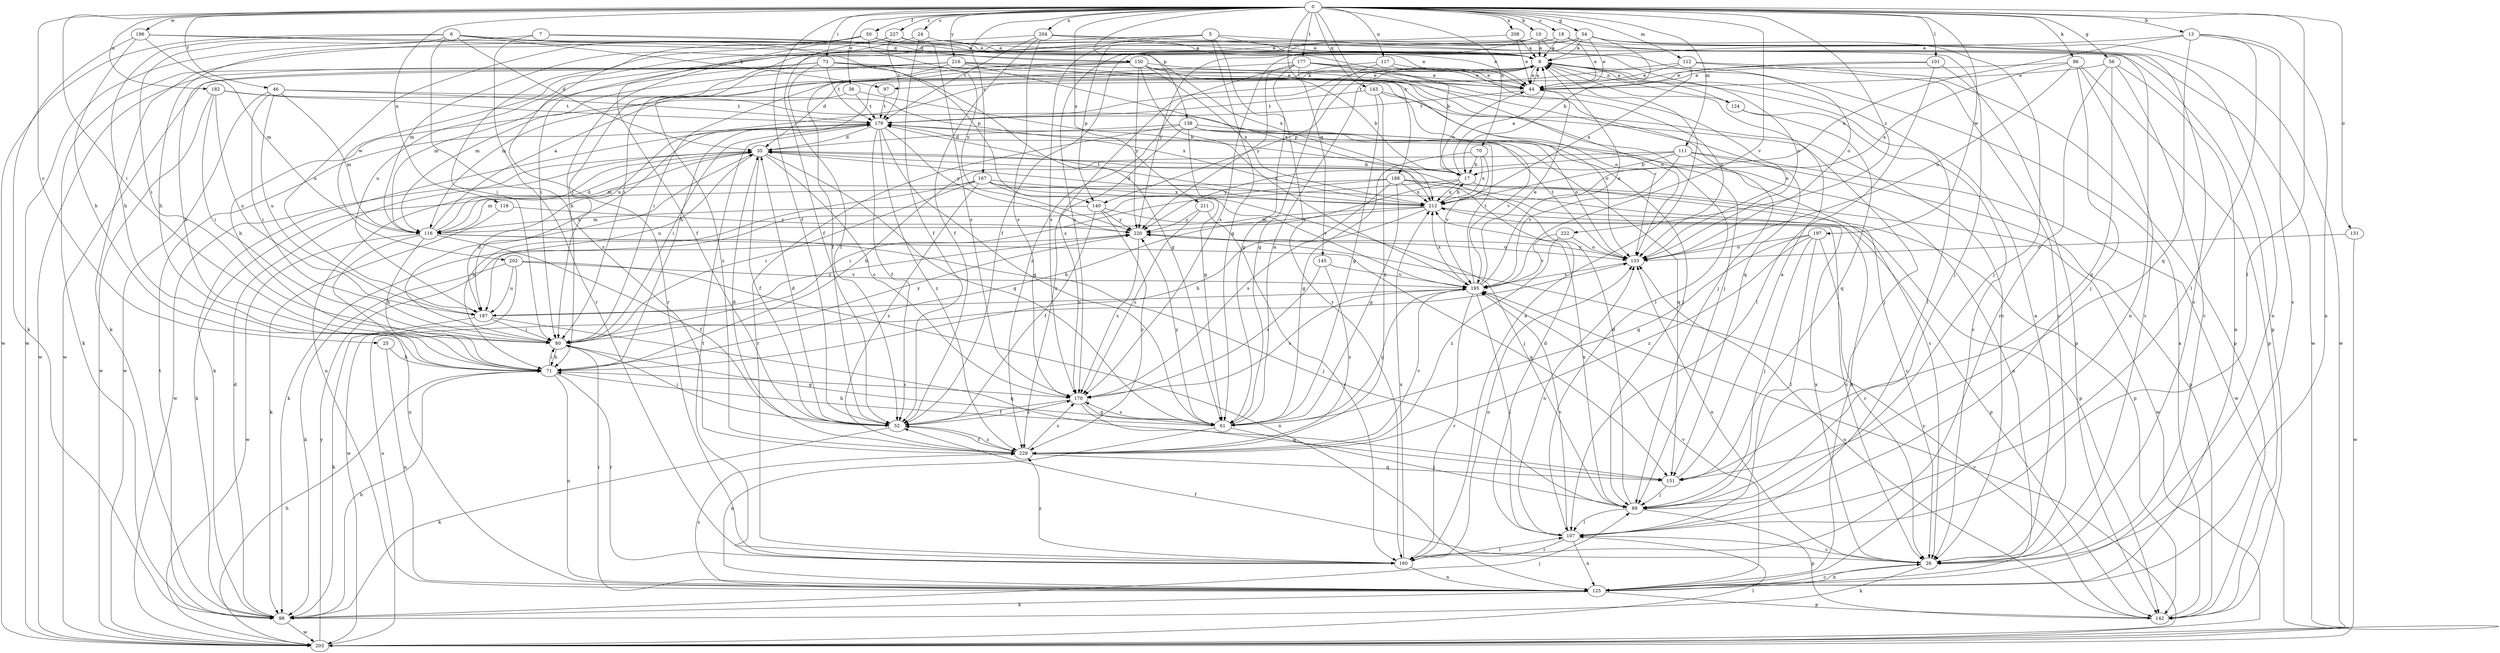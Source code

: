 strict digraph  {
0;
5;
6;
7;
8;
10;
13;
17;
18;
24;
25;
26;
35;
36;
44;
46;
50;
52;
54;
56;
61;
70;
71;
73;
80;
89;
96;
97;
98;
101;
107;
111;
112;
116;
117;
118;
124;
125;
131;
133;
138;
140;
142;
143;
145;
150;
151;
160;
167;
170;
177;
179;
182;
187;
188;
195;
196;
197;
202;
203;
204;
208;
211;
212;
216;
220;
222;
227;
229;
0 -> 10  [label=b];
0 -> 13  [label=b];
0 -> 18  [label=c];
0 -> 24  [label=c];
0 -> 25  [label=c];
0 -> 36  [label=e];
0 -> 46  [label=f];
0 -> 50  [label=f];
0 -> 52  [label=f];
0 -> 54  [label=g];
0 -> 56  [label=g];
0 -> 70  [label=h];
0 -> 73  [label=i];
0 -> 80  [label=i];
0 -> 96  [label=k];
0 -> 101  [label=l];
0 -> 107  [label=l];
0 -> 111  [label=m];
0 -> 112  [label=m];
0 -> 117  [label=n];
0 -> 118  [label=n];
0 -> 131  [label=o];
0 -> 138  [label=p];
0 -> 143  [label=q];
0 -> 145  [label=q];
0 -> 167  [label=s];
0 -> 177  [label=t];
0 -> 182  [label=u];
0 -> 188  [label=v];
0 -> 195  [label=v];
0 -> 196  [label=w];
0 -> 197  [label=w];
0 -> 204  [label=x];
0 -> 208  [label=x];
0 -> 211  [label=x];
0 -> 216  [label=y];
0 -> 222  [label=z];
0 -> 227  [label=z];
5 -> 8  [label=a];
5 -> 61  [label=g];
5 -> 71  [label=h];
5 -> 89  [label=j];
5 -> 160  [label=r];
5 -> 170  [label=s];
5 -> 202  [label=w];
6 -> 35  [label=d];
6 -> 71  [label=h];
6 -> 80  [label=i];
6 -> 97  [label=k];
6 -> 140  [label=p];
6 -> 150  [label=q];
6 -> 203  [label=w];
6 -> 229  [label=z];
7 -> 44  [label=e];
7 -> 150  [label=q];
7 -> 160  [label=r];
7 -> 203  [label=w];
8 -> 44  [label=e];
8 -> 80  [label=i];
8 -> 97  [label=k];
8 -> 107  [label=l];
8 -> 124  [label=n];
8 -> 140  [label=p];
8 -> 229  [label=z];
10 -> 8  [label=a];
10 -> 133  [label=o];
10 -> 140  [label=p];
10 -> 187  [label=u];
10 -> 203  [label=w];
10 -> 220  [label=y];
13 -> 8  [label=a];
13 -> 26  [label=c];
13 -> 107  [label=l];
13 -> 125  [label=n];
13 -> 151  [label=q];
13 -> 212  [label=x];
17 -> 8  [label=a];
17 -> 44  [label=e];
17 -> 71  [label=h];
17 -> 80  [label=i];
17 -> 125  [label=n];
17 -> 212  [label=x];
18 -> 8  [label=a];
18 -> 26  [label=c];
18 -> 44  [label=e];
18 -> 80  [label=i];
18 -> 125  [label=n];
18 -> 170  [label=s];
24 -> 8  [label=a];
24 -> 52  [label=f];
24 -> 116  [label=m];
25 -> 71  [label=h];
25 -> 125  [label=n];
26 -> 8  [label=a];
26 -> 52  [label=f];
26 -> 98  [label=k];
26 -> 125  [label=n];
26 -> 133  [label=o];
26 -> 212  [label=x];
35 -> 17  [label=b];
35 -> 52  [label=f];
35 -> 61  [label=g];
35 -> 116  [label=m];
35 -> 125  [label=n];
35 -> 170  [label=s];
35 -> 187  [label=u];
35 -> 203  [label=w];
36 -> 17  [label=b];
36 -> 71  [label=h];
36 -> 179  [label=t];
44 -> 8  [label=a];
44 -> 133  [label=o];
44 -> 179  [label=t];
46 -> 80  [label=i];
46 -> 116  [label=m];
46 -> 179  [label=t];
46 -> 187  [label=u];
46 -> 203  [label=w];
46 -> 212  [label=x];
50 -> 8  [label=a];
50 -> 17  [label=b];
50 -> 52  [label=f];
50 -> 71  [label=h];
50 -> 133  [label=o];
50 -> 160  [label=r];
50 -> 187  [label=u];
50 -> 220  [label=y];
52 -> 35  [label=d];
52 -> 80  [label=i];
52 -> 98  [label=k];
52 -> 170  [label=s];
52 -> 229  [label=z];
54 -> 8  [label=a];
54 -> 17  [label=b];
54 -> 44  [label=e];
54 -> 52  [label=f];
54 -> 80  [label=i];
54 -> 89  [label=j];
54 -> 125  [label=n];
54 -> 170  [label=s];
54 -> 203  [label=w];
56 -> 26  [label=c];
56 -> 44  [label=e];
56 -> 125  [label=n];
56 -> 151  [label=q];
56 -> 160  [label=r];
61 -> 8  [label=a];
61 -> 71  [label=h];
61 -> 89  [label=j];
61 -> 125  [label=n];
61 -> 170  [label=s];
61 -> 220  [label=y];
70 -> 17  [label=b];
70 -> 61  [label=g];
70 -> 195  [label=v];
70 -> 212  [label=x];
71 -> 80  [label=i];
71 -> 125  [label=n];
71 -> 160  [label=r];
71 -> 170  [label=s];
73 -> 44  [label=e];
73 -> 52  [label=f];
73 -> 61  [label=g];
73 -> 89  [label=j];
73 -> 98  [label=k];
73 -> 116  [label=m];
73 -> 179  [label=t];
80 -> 35  [label=d];
80 -> 61  [label=g];
80 -> 71  [label=h];
80 -> 220  [label=y];
89 -> 35  [label=d];
89 -> 107  [label=l];
89 -> 142  [label=p];
89 -> 212  [label=x];
96 -> 26  [label=c];
96 -> 44  [label=e];
96 -> 89  [label=j];
96 -> 133  [label=o];
96 -> 142  [label=p];
96 -> 212  [label=x];
97 -> 179  [label=t];
98 -> 35  [label=d];
98 -> 71  [label=h];
98 -> 89  [label=j];
98 -> 179  [label=t];
98 -> 203  [label=w];
101 -> 44  [label=e];
101 -> 107  [label=l];
101 -> 142  [label=p];
101 -> 187  [label=u];
107 -> 26  [label=c];
107 -> 35  [label=d];
107 -> 125  [label=n];
107 -> 133  [label=o];
107 -> 160  [label=r];
107 -> 195  [label=v];
111 -> 17  [label=b];
111 -> 71  [label=h];
111 -> 125  [label=n];
111 -> 142  [label=p];
111 -> 195  [label=v];
111 -> 203  [label=w];
111 -> 220  [label=y];
112 -> 26  [label=c];
112 -> 44  [label=e];
112 -> 142  [label=p];
112 -> 179  [label=t];
112 -> 212  [label=x];
116 -> 8  [label=a];
116 -> 35  [label=d];
116 -> 52  [label=f];
116 -> 71  [label=h];
116 -> 89  [label=j];
116 -> 125  [label=n];
116 -> 151  [label=q];
116 -> 203  [label=w];
117 -> 44  [label=e];
117 -> 61  [label=g];
117 -> 71  [label=h];
117 -> 133  [label=o];
118 -> 98  [label=k];
118 -> 220  [label=y];
124 -> 8  [label=a];
124 -> 26  [label=c];
124 -> 151  [label=q];
125 -> 26  [label=c];
125 -> 80  [label=i];
125 -> 98  [label=k];
125 -> 142  [label=p];
125 -> 195  [label=v];
125 -> 229  [label=z];
131 -> 133  [label=o];
131 -> 203  [label=w];
133 -> 179  [label=t];
133 -> 195  [label=v];
133 -> 220  [label=y];
138 -> 26  [label=c];
138 -> 35  [label=d];
138 -> 61  [label=g];
138 -> 133  [label=o];
138 -> 160  [label=r];
138 -> 195  [label=v];
138 -> 229  [label=z];
140 -> 26  [label=c];
140 -> 52  [label=f];
140 -> 116  [label=m];
140 -> 220  [label=y];
140 -> 229  [label=z];
142 -> 8  [label=a];
142 -> 133  [label=o];
142 -> 220  [label=y];
143 -> 61  [label=g];
143 -> 89  [label=j];
143 -> 133  [label=o];
143 -> 179  [label=t];
143 -> 229  [label=z];
145 -> 170  [label=s];
145 -> 195  [label=v];
145 -> 229  [label=z];
150 -> 44  [label=e];
150 -> 52  [label=f];
150 -> 107  [label=l];
150 -> 116  [label=m];
150 -> 151  [label=q];
150 -> 195  [label=v];
150 -> 203  [label=w];
150 -> 212  [label=x];
150 -> 220  [label=y];
151 -> 8  [label=a];
151 -> 89  [label=j];
160 -> 8  [label=a];
160 -> 107  [label=l];
160 -> 125  [label=n];
160 -> 133  [label=o];
160 -> 179  [label=t];
160 -> 212  [label=x];
160 -> 229  [label=z];
167 -> 71  [label=h];
167 -> 80  [label=i];
167 -> 89  [label=j];
167 -> 98  [label=k];
167 -> 142  [label=p];
167 -> 195  [label=v];
167 -> 212  [label=x];
167 -> 229  [label=z];
170 -> 52  [label=f];
170 -> 61  [label=g];
170 -> 151  [label=q];
177 -> 17  [label=b];
177 -> 35  [label=d];
177 -> 44  [label=e];
177 -> 61  [label=g];
177 -> 89  [label=j];
177 -> 133  [label=o];
177 -> 170  [label=s];
177 -> 220  [label=y];
179 -> 35  [label=d];
179 -> 52  [label=f];
179 -> 61  [label=g];
179 -> 80  [label=i];
179 -> 98  [label=k];
179 -> 151  [label=q];
179 -> 187  [label=u];
179 -> 220  [label=y];
179 -> 229  [label=z];
182 -> 80  [label=i];
182 -> 89  [label=j];
182 -> 179  [label=t];
182 -> 187  [label=u];
182 -> 203  [label=w];
187 -> 80  [label=i];
187 -> 98  [label=k];
187 -> 151  [label=q];
187 -> 220  [label=y];
188 -> 26  [label=c];
188 -> 61  [label=g];
188 -> 98  [label=k];
188 -> 116  [label=m];
188 -> 142  [label=p];
188 -> 170  [label=s];
188 -> 203  [label=w];
188 -> 212  [label=x];
195 -> 8  [label=a];
195 -> 44  [label=e];
195 -> 61  [label=g];
195 -> 107  [label=l];
195 -> 160  [label=r];
195 -> 170  [label=s];
195 -> 179  [label=t];
195 -> 187  [label=u];
195 -> 212  [label=x];
196 -> 8  [label=a];
196 -> 71  [label=h];
196 -> 98  [label=k];
196 -> 116  [label=m];
196 -> 212  [label=x];
197 -> 26  [label=c];
197 -> 61  [label=g];
197 -> 89  [label=j];
197 -> 107  [label=l];
197 -> 133  [label=o];
197 -> 229  [label=z];
202 -> 98  [label=k];
202 -> 125  [label=n];
202 -> 187  [label=u];
202 -> 195  [label=v];
202 -> 203  [label=w];
203 -> 71  [label=h];
203 -> 107  [label=l];
203 -> 133  [label=o];
203 -> 195  [label=v];
203 -> 220  [label=y];
204 -> 8  [label=a];
204 -> 44  [label=e];
204 -> 52  [label=f];
204 -> 98  [label=k];
204 -> 142  [label=p];
204 -> 170  [label=s];
204 -> 179  [label=t];
208 -> 8  [label=a];
208 -> 44  [label=e];
208 -> 80  [label=i];
211 -> 160  [label=r];
211 -> 170  [label=s];
211 -> 220  [label=y];
212 -> 17  [label=b];
212 -> 35  [label=d];
212 -> 71  [label=h];
212 -> 116  [label=m];
212 -> 142  [label=p];
212 -> 179  [label=t];
212 -> 220  [label=y];
216 -> 26  [label=c];
216 -> 44  [label=e];
216 -> 71  [label=h];
216 -> 116  [label=m];
216 -> 133  [label=o];
216 -> 203  [label=w];
216 -> 212  [label=x];
216 -> 229  [label=z];
220 -> 133  [label=o];
220 -> 170  [label=s];
222 -> 133  [label=o];
222 -> 195  [label=v];
222 -> 229  [label=z];
227 -> 8  [label=a];
227 -> 52  [label=f];
227 -> 80  [label=i];
227 -> 170  [label=s];
227 -> 179  [label=t];
229 -> 35  [label=d];
229 -> 52  [label=f];
229 -> 151  [label=q];
229 -> 170  [label=s];
229 -> 195  [label=v];
}
